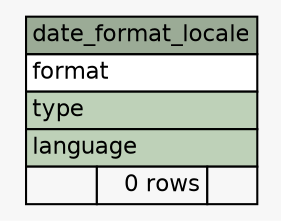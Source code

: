 // dot 2.30.1 on Mac OS X 10.8.3
// SchemaSpy rev 590
digraph "date_format_locale" {
  graph [
    rankdir="RL"
    bgcolor="#f7f7f7"
    nodesep="0.18"
    ranksep="0.46"
    fontname="Helvetica"
    fontsize="11"
  ];
  node [
    fontname="Helvetica"
    fontsize="11"
    shape="plaintext"
  ];
  edge [
    arrowsize="0.8"
  ];
  "date_format_locale" [
    label=<
    <TABLE BORDER="0" CELLBORDER="1" CELLSPACING="0" BGCOLOR="#ffffff">
      <TR><TD COLSPAN="3" BGCOLOR="#9bab96" ALIGN="CENTER">date_format_locale</TD></TR>
      <TR><TD PORT="format" COLSPAN="3" ALIGN="LEFT">format</TD></TR>
      <TR><TD PORT="type" COLSPAN="3" BGCOLOR="#bed1b8" ALIGN="LEFT">type</TD></TR>
      <TR><TD PORT="language" COLSPAN="3" BGCOLOR="#bed1b8" ALIGN="LEFT">language</TD></TR>
      <TR><TD ALIGN="LEFT" BGCOLOR="#f7f7f7">  </TD><TD ALIGN="RIGHT" BGCOLOR="#f7f7f7">0 rows</TD><TD ALIGN="RIGHT" BGCOLOR="#f7f7f7">  </TD></TR>
    </TABLE>>
    URL="tables/date_format_locale.html"
    tooltip="date_format_locale"
  ];
}
